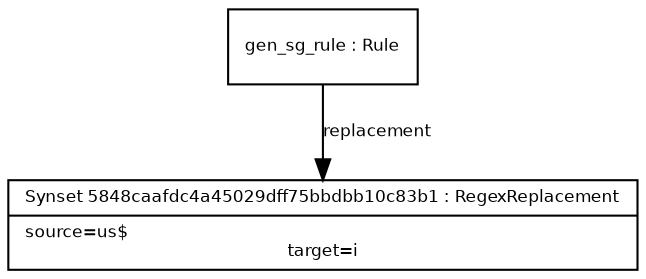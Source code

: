 digraph G {
  fontname = "Bitstream Vera Sans"
    fontsize = 8

    node [
      fontname = "Bitstream Vera Sans"
      fontsize = 8
      shape = "record"
    ]

    edge [
      fontname = "Bitstream Vera Sans"
      fontsize = 8
    ]
 
Synset5848caafdc4a45029dff75bbdbb10c83b1 [ label="{Synset 5848caafdc4a45029dff75bbdbb10c83b1 : RegexReplacement|source=us$\ltarget=i}" ]
gen_sg_rule -> Synset5848caafdc4a45029dff75bbdbb10c83b1 [ label="replacement" ] 
gen_sg_rule [ label="{gen_sg_rule : Rule}" ]
}
